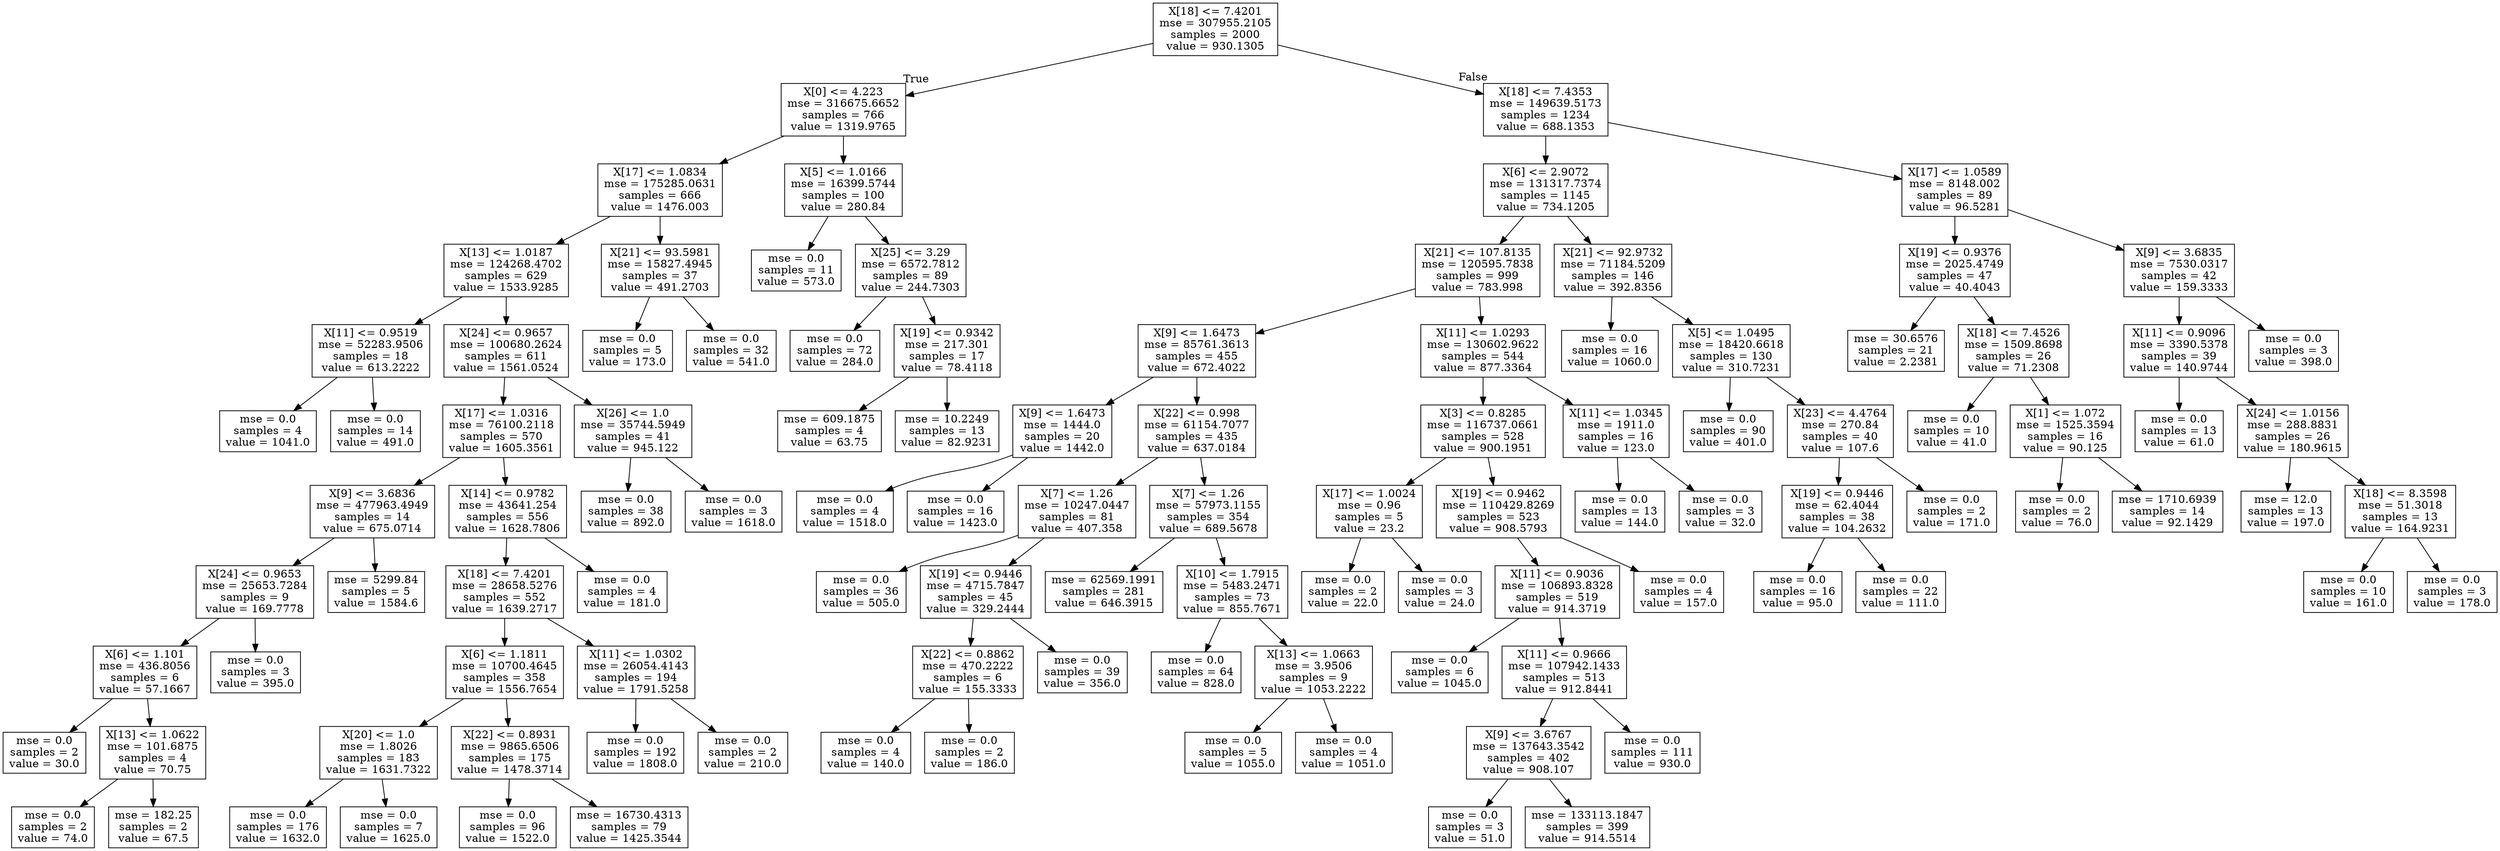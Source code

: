digraph Tree {
node [shape=box] ;
0 [label="X[18] <= 7.4201\nmse = 307955.2105\nsamples = 2000\nvalue = 930.1305"] ;
1 [label="X[0] <= 4.223\nmse = 316675.6652\nsamples = 766\nvalue = 1319.9765"] ;
0 -> 1 [labeldistance=2.5, labelangle=45, headlabel="True"] ;
2 [label="X[17] <= 1.0834\nmse = 175285.0631\nsamples = 666\nvalue = 1476.003"] ;
1 -> 2 ;
3 [label="X[13] <= 1.0187\nmse = 124268.4702\nsamples = 629\nvalue = 1533.9285"] ;
2 -> 3 ;
4 [label="X[11] <= 0.9519\nmse = 52283.9506\nsamples = 18\nvalue = 613.2222"] ;
3 -> 4 ;
5 [label="mse = 0.0\nsamples = 4\nvalue = 1041.0"] ;
4 -> 5 ;
6 [label="mse = 0.0\nsamples = 14\nvalue = 491.0"] ;
4 -> 6 ;
7 [label="X[24] <= 0.9657\nmse = 100680.2624\nsamples = 611\nvalue = 1561.0524"] ;
3 -> 7 ;
8 [label="X[17] <= 1.0316\nmse = 76100.2118\nsamples = 570\nvalue = 1605.3561"] ;
7 -> 8 ;
9 [label="X[9] <= 3.6836\nmse = 477963.4949\nsamples = 14\nvalue = 675.0714"] ;
8 -> 9 ;
10 [label="X[24] <= 0.9653\nmse = 25653.7284\nsamples = 9\nvalue = 169.7778"] ;
9 -> 10 ;
11 [label="X[6] <= 1.101\nmse = 436.8056\nsamples = 6\nvalue = 57.1667"] ;
10 -> 11 ;
12 [label="mse = 0.0\nsamples = 2\nvalue = 30.0"] ;
11 -> 12 ;
13 [label="X[13] <= 1.0622\nmse = 101.6875\nsamples = 4\nvalue = 70.75"] ;
11 -> 13 ;
14 [label="mse = 0.0\nsamples = 2\nvalue = 74.0"] ;
13 -> 14 ;
15 [label="mse = 182.25\nsamples = 2\nvalue = 67.5"] ;
13 -> 15 ;
16 [label="mse = 0.0\nsamples = 3\nvalue = 395.0"] ;
10 -> 16 ;
17 [label="mse = 5299.84\nsamples = 5\nvalue = 1584.6"] ;
9 -> 17 ;
18 [label="X[14] <= 0.9782\nmse = 43641.254\nsamples = 556\nvalue = 1628.7806"] ;
8 -> 18 ;
19 [label="X[18] <= 7.4201\nmse = 28658.5276\nsamples = 552\nvalue = 1639.2717"] ;
18 -> 19 ;
20 [label="X[6] <= 1.1811\nmse = 10700.4645\nsamples = 358\nvalue = 1556.7654"] ;
19 -> 20 ;
21 [label="X[20] <= 1.0\nmse = 1.8026\nsamples = 183\nvalue = 1631.7322"] ;
20 -> 21 ;
22 [label="mse = 0.0\nsamples = 176\nvalue = 1632.0"] ;
21 -> 22 ;
23 [label="mse = 0.0\nsamples = 7\nvalue = 1625.0"] ;
21 -> 23 ;
24 [label="X[22] <= 0.8931\nmse = 9865.6506\nsamples = 175\nvalue = 1478.3714"] ;
20 -> 24 ;
25 [label="mse = 0.0\nsamples = 96\nvalue = 1522.0"] ;
24 -> 25 ;
26 [label="mse = 16730.4313\nsamples = 79\nvalue = 1425.3544"] ;
24 -> 26 ;
27 [label="X[11] <= 1.0302\nmse = 26054.4143\nsamples = 194\nvalue = 1791.5258"] ;
19 -> 27 ;
28 [label="mse = 0.0\nsamples = 192\nvalue = 1808.0"] ;
27 -> 28 ;
29 [label="mse = 0.0\nsamples = 2\nvalue = 210.0"] ;
27 -> 29 ;
30 [label="mse = 0.0\nsamples = 4\nvalue = 181.0"] ;
18 -> 30 ;
31 [label="X[26] <= 1.0\nmse = 35744.5949\nsamples = 41\nvalue = 945.122"] ;
7 -> 31 ;
32 [label="mse = 0.0\nsamples = 38\nvalue = 892.0"] ;
31 -> 32 ;
33 [label="mse = 0.0\nsamples = 3\nvalue = 1618.0"] ;
31 -> 33 ;
34 [label="X[21] <= 93.5981\nmse = 15827.4945\nsamples = 37\nvalue = 491.2703"] ;
2 -> 34 ;
35 [label="mse = 0.0\nsamples = 5\nvalue = 173.0"] ;
34 -> 35 ;
36 [label="mse = 0.0\nsamples = 32\nvalue = 541.0"] ;
34 -> 36 ;
37 [label="X[5] <= 1.0166\nmse = 16399.5744\nsamples = 100\nvalue = 280.84"] ;
1 -> 37 ;
38 [label="mse = 0.0\nsamples = 11\nvalue = 573.0"] ;
37 -> 38 ;
39 [label="X[25] <= 3.29\nmse = 6572.7812\nsamples = 89\nvalue = 244.7303"] ;
37 -> 39 ;
40 [label="mse = 0.0\nsamples = 72\nvalue = 284.0"] ;
39 -> 40 ;
41 [label="X[19] <= 0.9342\nmse = 217.301\nsamples = 17\nvalue = 78.4118"] ;
39 -> 41 ;
42 [label="mse = 609.1875\nsamples = 4\nvalue = 63.75"] ;
41 -> 42 ;
43 [label="mse = 10.2249\nsamples = 13\nvalue = 82.9231"] ;
41 -> 43 ;
44 [label="X[18] <= 7.4353\nmse = 149639.5173\nsamples = 1234\nvalue = 688.1353"] ;
0 -> 44 [labeldistance=2.5, labelangle=-45, headlabel="False"] ;
45 [label="X[6] <= 2.9072\nmse = 131317.7374\nsamples = 1145\nvalue = 734.1205"] ;
44 -> 45 ;
46 [label="X[21] <= 107.8135\nmse = 120595.7838\nsamples = 999\nvalue = 783.998"] ;
45 -> 46 ;
47 [label="X[9] <= 1.6473\nmse = 85761.3613\nsamples = 455\nvalue = 672.4022"] ;
46 -> 47 ;
48 [label="X[9] <= 1.6473\nmse = 1444.0\nsamples = 20\nvalue = 1442.0"] ;
47 -> 48 ;
49 [label="mse = 0.0\nsamples = 4\nvalue = 1518.0"] ;
48 -> 49 ;
50 [label="mse = 0.0\nsamples = 16\nvalue = 1423.0"] ;
48 -> 50 ;
51 [label="X[22] <= 0.998\nmse = 61154.7077\nsamples = 435\nvalue = 637.0184"] ;
47 -> 51 ;
52 [label="X[7] <= 1.26\nmse = 10247.0447\nsamples = 81\nvalue = 407.358"] ;
51 -> 52 ;
53 [label="mse = 0.0\nsamples = 36\nvalue = 505.0"] ;
52 -> 53 ;
54 [label="X[19] <= 0.9446\nmse = 4715.7847\nsamples = 45\nvalue = 329.2444"] ;
52 -> 54 ;
55 [label="X[22] <= 0.8862\nmse = 470.2222\nsamples = 6\nvalue = 155.3333"] ;
54 -> 55 ;
56 [label="mse = 0.0\nsamples = 4\nvalue = 140.0"] ;
55 -> 56 ;
57 [label="mse = 0.0\nsamples = 2\nvalue = 186.0"] ;
55 -> 57 ;
58 [label="mse = 0.0\nsamples = 39\nvalue = 356.0"] ;
54 -> 58 ;
59 [label="X[7] <= 1.26\nmse = 57973.1155\nsamples = 354\nvalue = 689.5678"] ;
51 -> 59 ;
60 [label="mse = 62569.1991\nsamples = 281\nvalue = 646.3915"] ;
59 -> 60 ;
61 [label="X[10] <= 1.7915\nmse = 5483.2471\nsamples = 73\nvalue = 855.7671"] ;
59 -> 61 ;
62 [label="mse = 0.0\nsamples = 64\nvalue = 828.0"] ;
61 -> 62 ;
63 [label="X[13] <= 1.0663\nmse = 3.9506\nsamples = 9\nvalue = 1053.2222"] ;
61 -> 63 ;
64 [label="mse = 0.0\nsamples = 5\nvalue = 1055.0"] ;
63 -> 64 ;
65 [label="mse = 0.0\nsamples = 4\nvalue = 1051.0"] ;
63 -> 65 ;
66 [label="X[11] <= 1.0293\nmse = 130602.9622\nsamples = 544\nvalue = 877.3364"] ;
46 -> 66 ;
67 [label="X[3] <= 0.8285\nmse = 116737.0661\nsamples = 528\nvalue = 900.1951"] ;
66 -> 67 ;
68 [label="X[17] <= 1.0024\nmse = 0.96\nsamples = 5\nvalue = 23.2"] ;
67 -> 68 ;
69 [label="mse = 0.0\nsamples = 2\nvalue = 22.0"] ;
68 -> 69 ;
70 [label="mse = 0.0\nsamples = 3\nvalue = 24.0"] ;
68 -> 70 ;
71 [label="X[19] <= 0.9462\nmse = 110429.8269\nsamples = 523\nvalue = 908.5793"] ;
67 -> 71 ;
72 [label="X[11] <= 0.9036\nmse = 106893.8328\nsamples = 519\nvalue = 914.3719"] ;
71 -> 72 ;
73 [label="mse = 0.0\nsamples = 6\nvalue = 1045.0"] ;
72 -> 73 ;
74 [label="X[11] <= 0.9666\nmse = 107942.1433\nsamples = 513\nvalue = 912.8441"] ;
72 -> 74 ;
75 [label="X[9] <= 3.6767\nmse = 137643.3542\nsamples = 402\nvalue = 908.107"] ;
74 -> 75 ;
76 [label="mse = 0.0\nsamples = 3\nvalue = 51.0"] ;
75 -> 76 ;
77 [label="mse = 133113.1847\nsamples = 399\nvalue = 914.5514"] ;
75 -> 77 ;
78 [label="mse = 0.0\nsamples = 111\nvalue = 930.0"] ;
74 -> 78 ;
79 [label="mse = 0.0\nsamples = 4\nvalue = 157.0"] ;
71 -> 79 ;
80 [label="X[11] <= 1.0345\nmse = 1911.0\nsamples = 16\nvalue = 123.0"] ;
66 -> 80 ;
81 [label="mse = 0.0\nsamples = 13\nvalue = 144.0"] ;
80 -> 81 ;
82 [label="mse = 0.0\nsamples = 3\nvalue = 32.0"] ;
80 -> 82 ;
83 [label="X[21] <= 92.9732\nmse = 71184.5209\nsamples = 146\nvalue = 392.8356"] ;
45 -> 83 ;
84 [label="mse = 0.0\nsamples = 16\nvalue = 1060.0"] ;
83 -> 84 ;
85 [label="X[5] <= 1.0495\nmse = 18420.6618\nsamples = 130\nvalue = 310.7231"] ;
83 -> 85 ;
86 [label="mse = 0.0\nsamples = 90\nvalue = 401.0"] ;
85 -> 86 ;
87 [label="X[23] <= 4.4764\nmse = 270.84\nsamples = 40\nvalue = 107.6"] ;
85 -> 87 ;
88 [label="X[19] <= 0.9446\nmse = 62.4044\nsamples = 38\nvalue = 104.2632"] ;
87 -> 88 ;
89 [label="mse = 0.0\nsamples = 16\nvalue = 95.0"] ;
88 -> 89 ;
90 [label="mse = 0.0\nsamples = 22\nvalue = 111.0"] ;
88 -> 90 ;
91 [label="mse = 0.0\nsamples = 2\nvalue = 171.0"] ;
87 -> 91 ;
92 [label="X[17] <= 1.0589\nmse = 8148.002\nsamples = 89\nvalue = 96.5281"] ;
44 -> 92 ;
93 [label="X[19] <= 0.9376\nmse = 2025.4749\nsamples = 47\nvalue = 40.4043"] ;
92 -> 93 ;
94 [label="mse = 30.6576\nsamples = 21\nvalue = 2.2381"] ;
93 -> 94 ;
95 [label="X[18] <= 7.4526\nmse = 1509.8698\nsamples = 26\nvalue = 71.2308"] ;
93 -> 95 ;
96 [label="mse = 0.0\nsamples = 10\nvalue = 41.0"] ;
95 -> 96 ;
97 [label="X[1] <= 1.072\nmse = 1525.3594\nsamples = 16\nvalue = 90.125"] ;
95 -> 97 ;
98 [label="mse = 0.0\nsamples = 2\nvalue = 76.0"] ;
97 -> 98 ;
99 [label="mse = 1710.6939\nsamples = 14\nvalue = 92.1429"] ;
97 -> 99 ;
100 [label="X[9] <= 3.6835\nmse = 7530.0317\nsamples = 42\nvalue = 159.3333"] ;
92 -> 100 ;
101 [label="X[11] <= 0.9096\nmse = 3390.5378\nsamples = 39\nvalue = 140.9744"] ;
100 -> 101 ;
102 [label="mse = 0.0\nsamples = 13\nvalue = 61.0"] ;
101 -> 102 ;
103 [label="X[24] <= 1.0156\nmse = 288.8831\nsamples = 26\nvalue = 180.9615"] ;
101 -> 103 ;
104 [label="mse = 12.0\nsamples = 13\nvalue = 197.0"] ;
103 -> 104 ;
105 [label="X[18] <= 8.3598\nmse = 51.3018\nsamples = 13\nvalue = 164.9231"] ;
103 -> 105 ;
106 [label="mse = 0.0\nsamples = 10\nvalue = 161.0"] ;
105 -> 106 ;
107 [label="mse = 0.0\nsamples = 3\nvalue = 178.0"] ;
105 -> 107 ;
108 [label="mse = 0.0\nsamples = 3\nvalue = 398.0"] ;
100 -> 108 ;
}